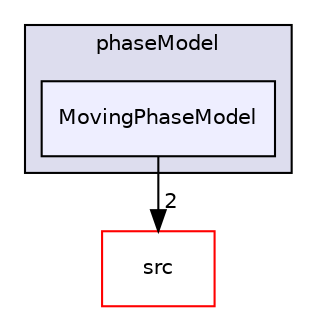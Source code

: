 digraph "applications/solvers/multiphase/reactingEulerFoam/phaseSystems/phaseModel/MovingPhaseModel" {
  bgcolor=transparent;
  compound=true
  node [ fontsize="10", fontname="Helvetica"];
  edge [ labelfontsize="10", labelfontname="Helvetica"];
  subgraph clusterdir_de2215bca3b7007a388f9dfd3a1d4715 {
    graph [ bgcolor="#ddddee", pencolor="black", label="phaseModel" fontname="Helvetica", fontsize="10", URL="dir_de2215bca3b7007a388f9dfd3a1d4715.html"]
  dir_88d9122027a8cc2c838aa264e023555e [shape=box, label="MovingPhaseModel", style="filled", fillcolor="#eeeeff", pencolor="black", URL="dir_88d9122027a8cc2c838aa264e023555e.html"];
  }
  dir_68267d1309a1af8e8297ef4c3efbcdba [shape=box label="src" color="red" URL="dir_68267d1309a1af8e8297ef4c3efbcdba.html"];
  dir_88d9122027a8cc2c838aa264e023555e->dir_68267d1309a1af8e8297ef4c3efbcdba [headlabel="2", labeldistance=1.5 headhref="dir_000348_000735.html"];
}
